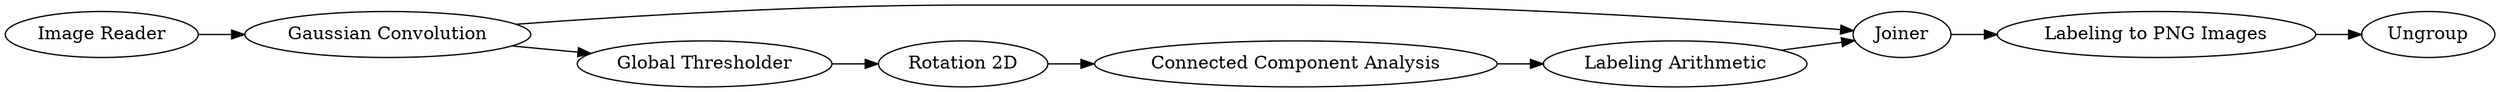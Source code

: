digraph {
	7 -> 8
	9 -> 3
	10 -> 6
	6 -> 11
	8 -> 10
	3 -> 5
	2 -> 9
	8 -> 2
	5 -> 10
	5 [label="Labeling Arithmetic"]
	7 [label="Image Reader"]
	9 [label="Rotation 2D"]
	11 [label=Ungroup]
	6 [label="Labeling to PNG Images"]
	8 [label="Gaussian Convolution"]
	3 [label="Connected Component Analysis"]
	2 [label="Global Thresholder"]
	10 [label=Joiner]
	rankdir=LR
}

